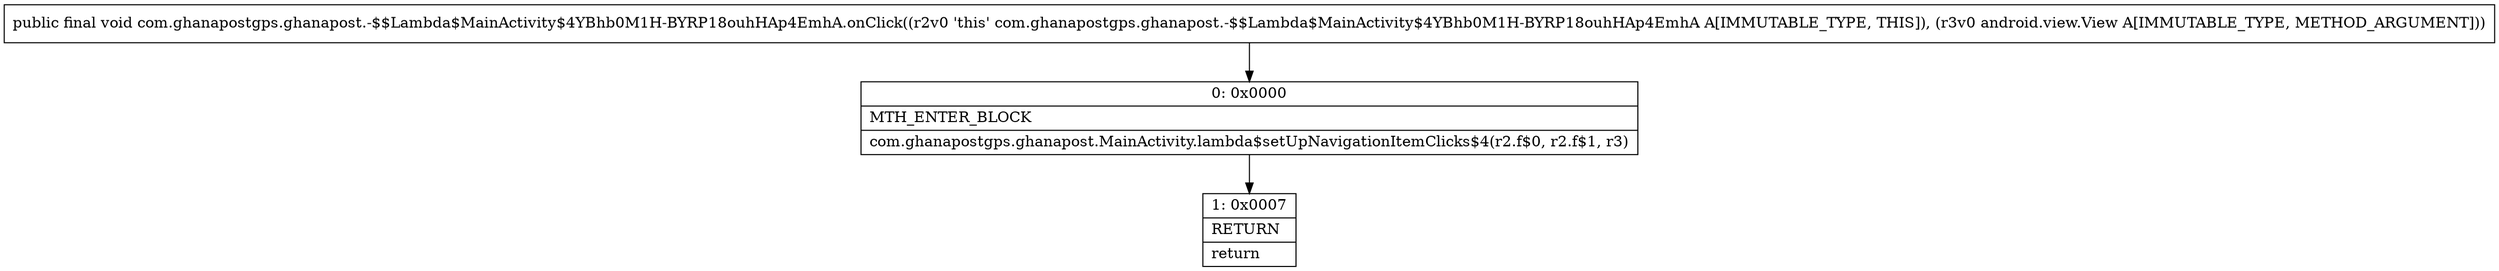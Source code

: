 digraph "CFG forcom.ghanapostgps.ghanapost.\-$$Lambda$MainActivity$4YBhb0M1H\-BYRP18ouhHAp4EmhA.onClick(Landroid\/view\/View;)V" {
Node_0 [shape=record,label="{0\:\ 0x0000|MTH_ENTER_BLOCK\l|com.ghanapostgps.ghanapost.MainActivity.lambda$setUpNavigationItemClicks$4(r2.f$0, r2.f$1, r3)\l}"];
Node_1 [shape=record,label="{1\:\ 0x0007|RETURN\l|return\l}"];
MethodNode[shape=record,label="{public final void com.ghanapostgps.ghanapost.\-$$Lambda$MainActivity$4YBhb0M1H\-BYRP18ouhHAp4EmhA.onClick((r2v0 'this' com.ghanapostgps.ghanapost.\-$$Lambda$MainActivity$4YBhb0M1H\-BYRP18ouhHAp4EmhA A[IMMUTABLE_TYPE, THIS]), (r3v0 android.view.View A[IMMUTABLE_TYPE, METHOD_ARGUMENT])) }"];
MethodNode -> Node_0;
Node_0 -> Node_1;
}

